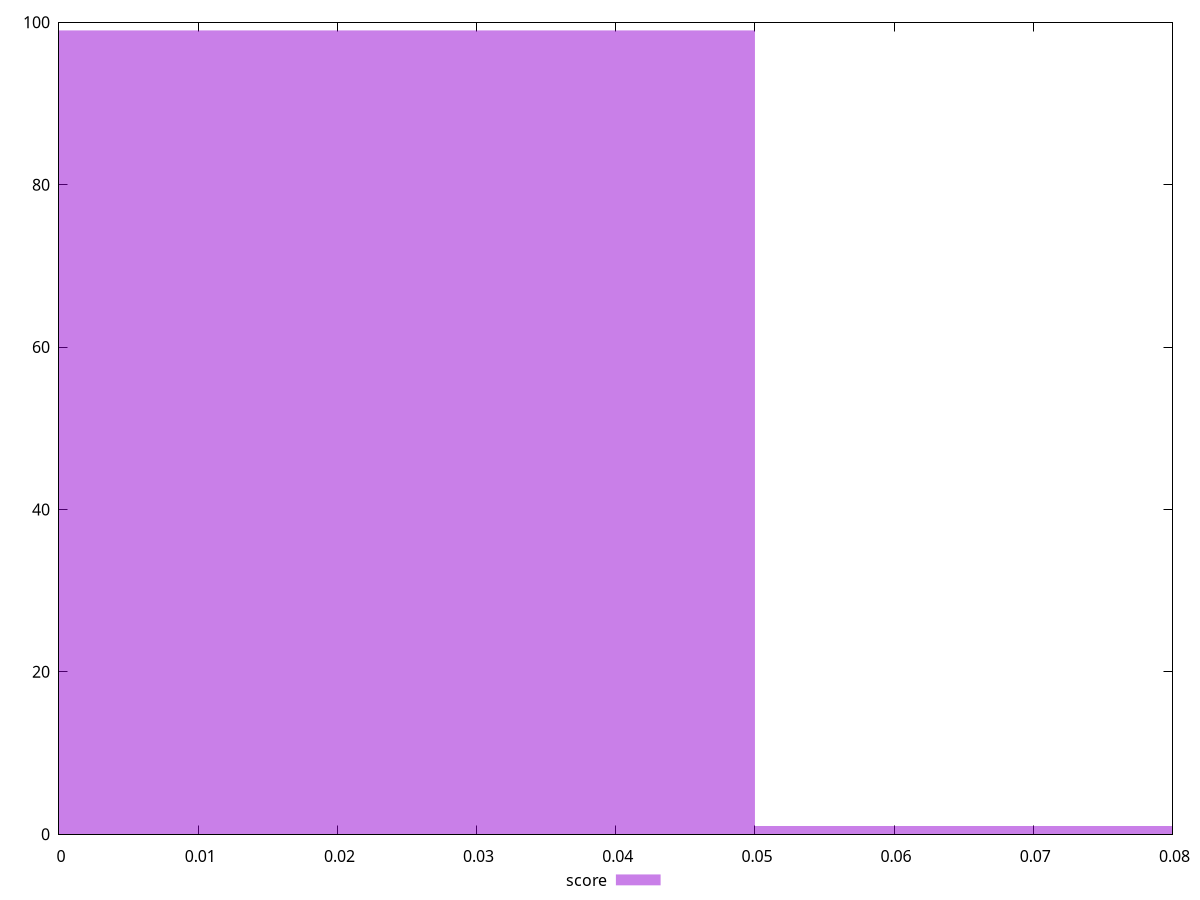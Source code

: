 reset

$score <<EOF
0 99
0.1 1
EOF

set key outside below
set boxwidth 0.1
set xrange [0:0.08]
set yrange [0:100]
set trange [0:100]
set style fill transparent solid 0.5 noborder
set terminal svg size 640, 490 enhanced background rgb 'white'
set output "reprap/uses-http2/samples/pages+cached+noexternal+nomedia/score/histogram.svg"

plot $score title "score" with boxes

reset
